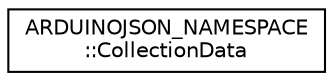 digraph "Graphical Class Hierarchy"
{
 // LATEX_PDF_SIZE
  edge [fontname="Helvetica",fontsize="10",labelfontname="Helvetica",labelfontsize="10"];
  node [fontname="Helvetica",fontsize="10",shape=record];
  rankdir="LR";
  Node0 [label="ARDUINOJSON_NAMESPACE\l::CollectionData",height=0.2,width=0.4,color="black", fillcolor="white", style="filled",URL="$classARDUINOJSON__NAMESPACE_1_1CollectionData.html",tooltip=" "];
}
